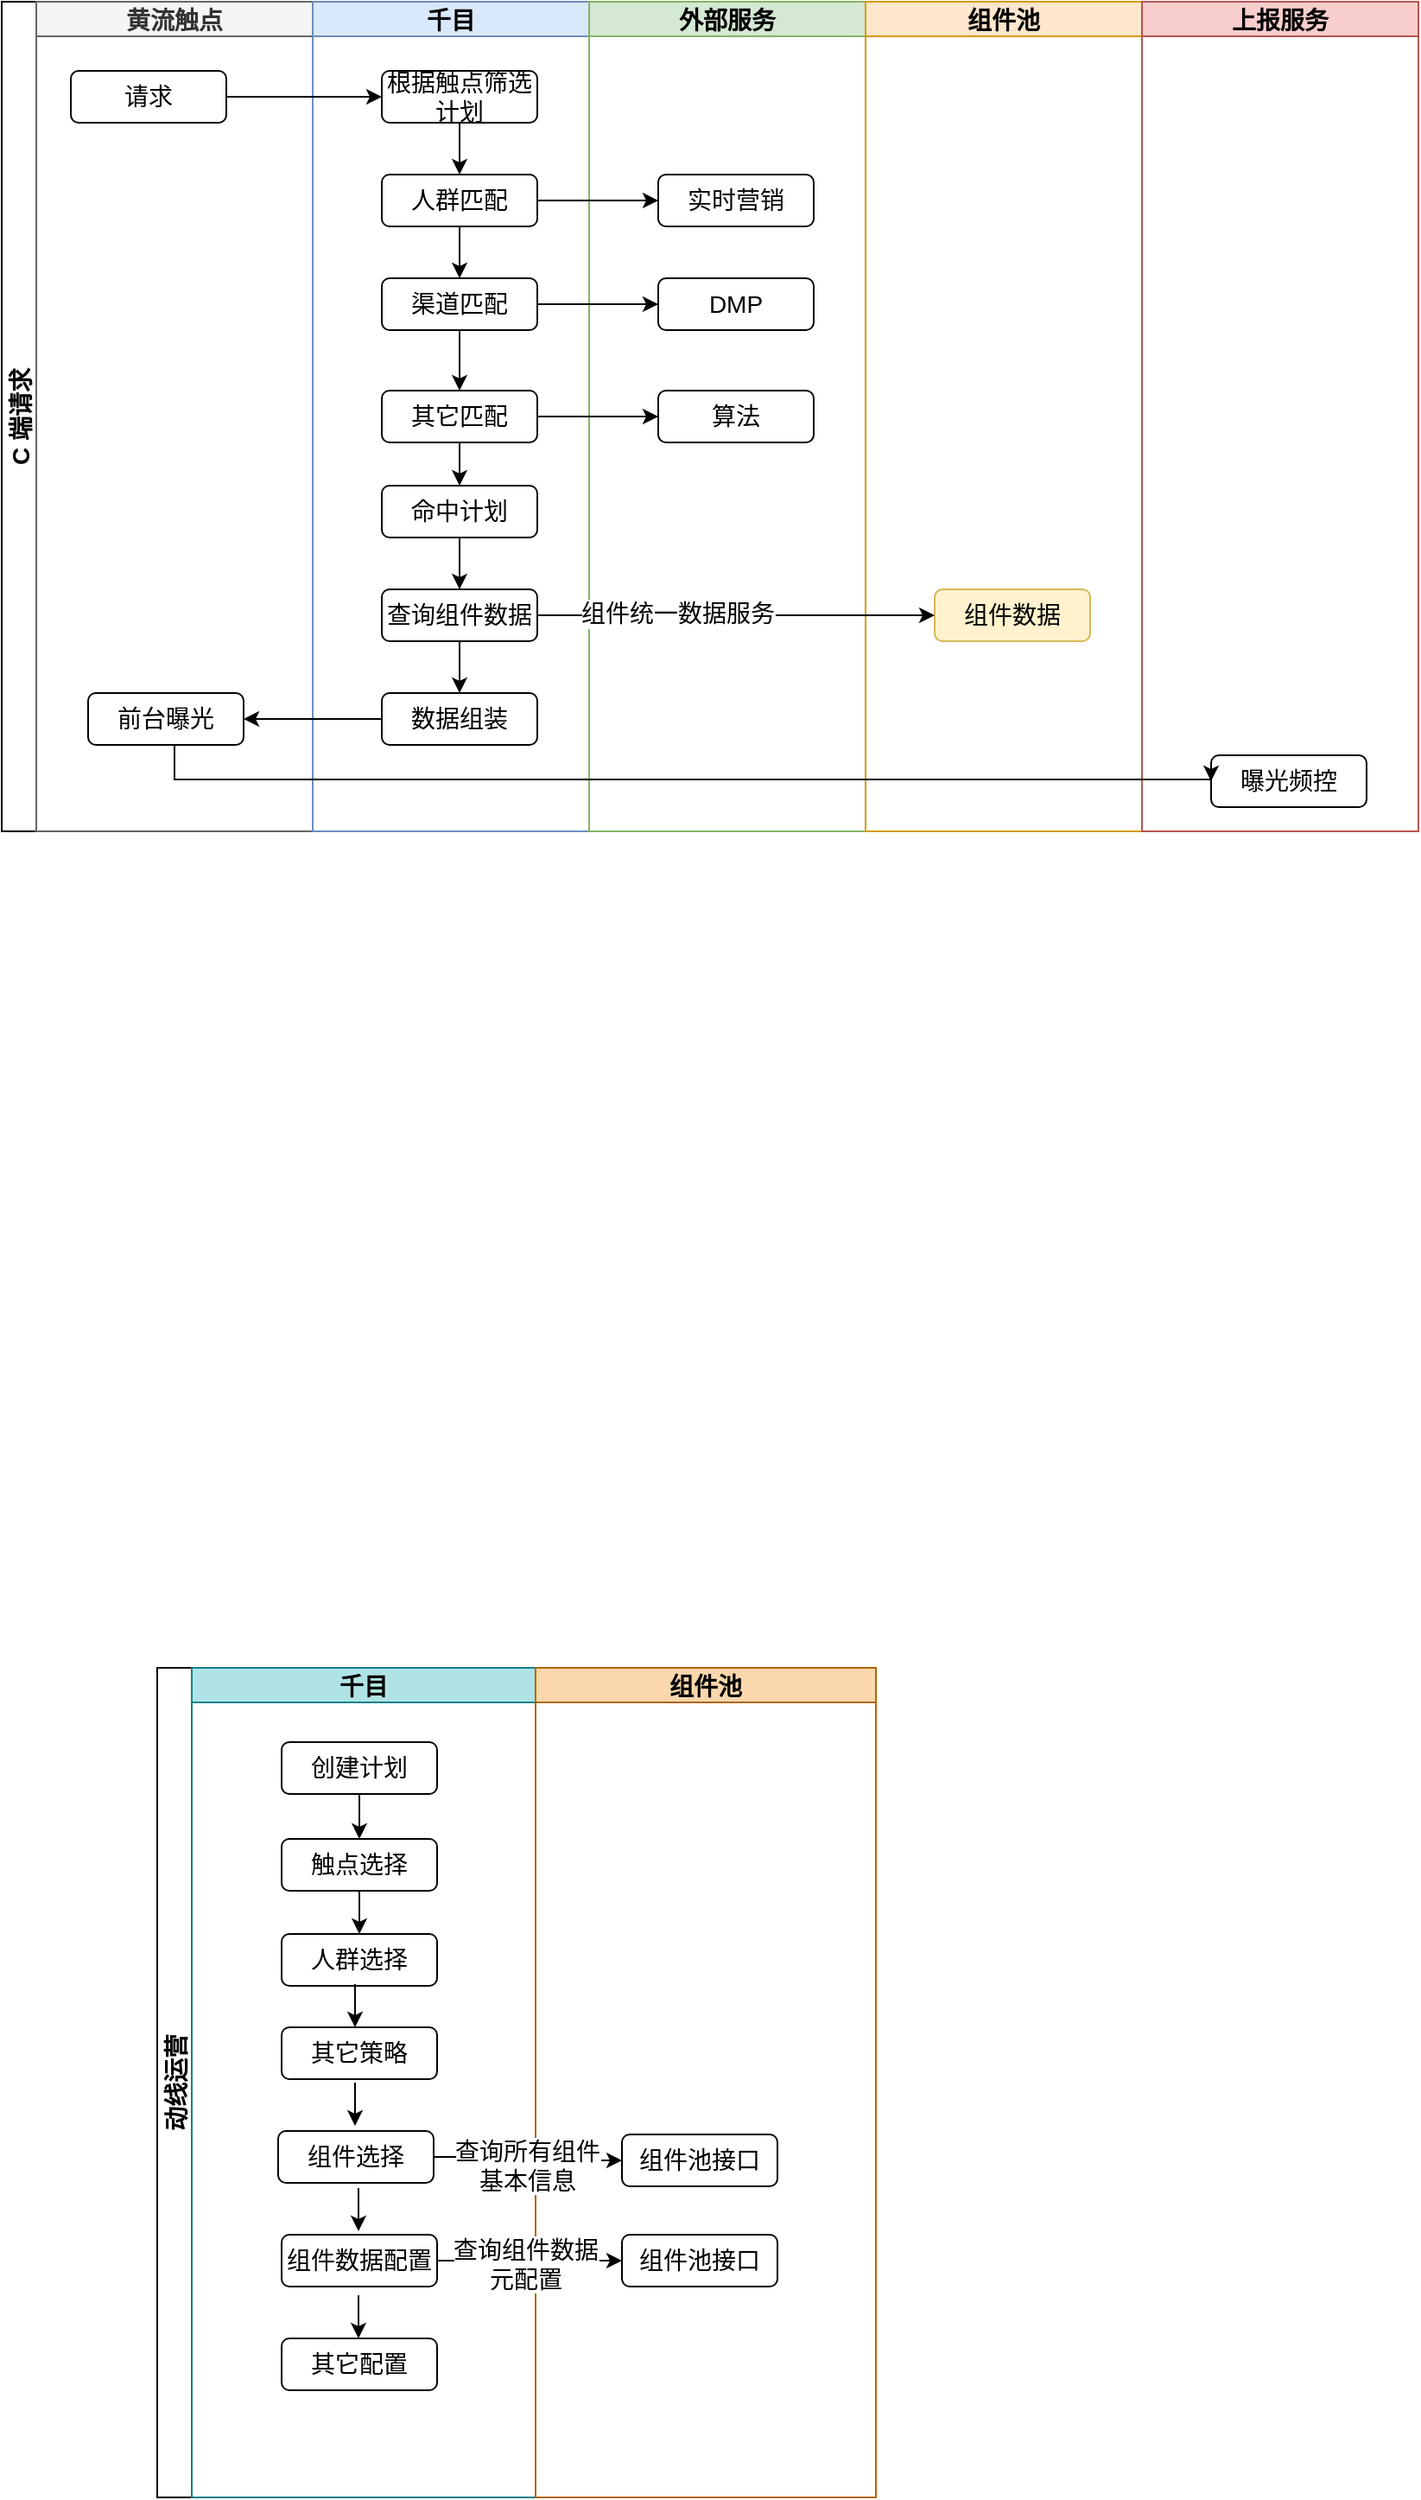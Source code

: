 <mxfile version="20.6.0" type="github">
  <diagram id="prtHgNgQTEPvFCAcTncT" name="Page-1">
    <mxGraphModel dx="1586" dy="763" grid="0" gridSize="10" guides="1" tooltips="1" connect="1" arrows="1" fold="1" page="0" pageScale="1" pageWidth="827" pageHeight="1169" math="0" shadow="0">
      <root>
        <mxCell id="0" />
        <mxCell id="1" parent="0" />
        <mxCell id="0azJCVukNUcqy8HdgQQi-19" value="C 端请求" style="swimlane;childLayout=stackLayout;resizeParent=1;resizeParentMax=0;startSize=20;horizontal=0;horizontalStack=1;fontSize=14;" vertex="1" parent="1">
          <mxGeometry x="-2" y="177" width="820" height="480" as="geometry" />
        </mxCell>
        <mxCell id="0azJCVukNUcqy8HdgQQi-20" value="黄流触点" style="swimlane;startSize=20;fillColor=#f5f5f5;fontColor=#333333;strokeColor=#666666;fontSize=14;" vertex="1" parent="0azJCVukNUcqy8HdgQQi-19">
          <mxGeometry x="20" width="160" height="480" as="geometry" />
        </mxCell>
        <mxCell id="0azJCVukNUcqy8HdgQQi-24" value="请求" style="rounded=1;whiteSpace=wrap;html=1;fontSize=14;" vertex="1" parent="0azJCVukNUcqy8HdgQQi-20">
          <mxGeometry x="20" y="40" width="90" height="30" as="geometry" />
        </mxCell>
        <mxCell id="0azJCVukNUcqy8HdgQQi-54" value="前台曝光" style="rounded=1;whiteSpace=wrap;html=1;fontSize=14;" vertex="1" parent="0azJCVukNUcqy8HdgQQi-20">
          <mxGeometry x="30" y="400" width="90" height="30" as="geometry" />
        </mxCell>
        <mxCell id="0azJCVukNUcqy8HdgQQi-21" value="千目" style="swimlane;startSize=20;fillColor=#dae8fc;strokeColor=#6c8ebf;fontSize=14;" vertex="1" parent="0azJCVukNUcqy8HdgQQi-19">
          <mxGeometry x="180" width="160" height="480" as="geometry" />
        </mxCell>
        <mxCell id="0azJCVukNUcqy8HdgQQi-41" value="" style="edgeStyle=orthogonalEdgeStyle;rounded=0;orthogonalLoop=1;jettySize=auto;html=1;entryX=0.5;entryY=0;entryDx=0;entryDy=0;fontSize=14;" edge="1" parent="0azJCVukNUcqy8HdgQQi-21" source="0azJCVukNUcqy8HdgQQi-25" target="0azJCVukNUcqy8HdgQQi-28">
          <mxGeometry relative="1" as="geometry" />
        </mxCell>
        <mxCell id="0azJCVukNUcqy8HdgQQi-25" value="根据触点筛选计划" style="rounded=1;whiteSpace=wrap;html=1;fontSize=14;" vertex="1" parent="0azJCVukNUcqy8HdgQQi-21">
          <mxGeometry x="40" y="40" width="90" height="30" as="geometry" />
        </mxCell>
        <mxCell id="0azJCVukNUcqy8HdgQQi-42" value="" style="edgeStyle=orthogonalEdgeStyle;rounded=0;orthogonalLoop=1;jettySize=auto;html=1;entryX=0.5;entryY=0;entryDx=0;entryDy=0;fontSize=14;" edge="1" parent="0azJCVukNUcqy8HdgQQi-21" source="0azJCVukNUcqy8HdgQQi-28" target="0azJCVukNUcqy8HdgQQi-29">
          <mxGeometry relative="1" as="geometry" />
        </mxCell>
        <mxCell id="0azJCVukNUcqy8HdgQQi-28" value="人群匹配" style="rounded=1;whiteSpace=wrap;html=1;fontSize=14;" vertex="1" parent="0azJCVukNUcqy8HdgQQi-21">
          <mxGeometry x="40" y="100" width="90" height="30" as="geometry" />
        </mxCell>
        <mxCell id="0azJCVukNUcqy8HdgQQi-43" value="" style="edgeStyle=orthogonalEdgeStyle;rounded=0;orthogonalLoop=1;jettySize=auto;html=1;entryX=0.5;entryY=0;entryDx=0;entryDy=0;fontSize=14;" edge="1" parent="0azJCVukNUcqy8HdgQQi-21" source="0azJCVukNUcqy8HdgQQi-29" target="0azJCVukNUcqy8HdgQQi-30">
          <mxGeometry relative="1" as="geometry">
            <mxPoint x="60" y="210" as="targetPoint" />
          </mxGeometry>
        </mxCell>
        <mxCell id="0azJCVukNUcqy8HdgQQi-29" value="渠道匹配" style="rounded=1;whiteSpace=wrap;html=1;fontSize=14;" vertex="1" parent="0azJCVukNUcqy8HdgQQi-21">
          <mxGeometry x="40" y="160" width="90" height="30" as="geometry" />
        </mxCell>
        <mxCell id="0azJCVukNUcqy8HdgQQi-44" value="" style="edgeStyle=orthogonalEdgeStyle;rounded=0;orthogonalLoop=1;jettySize=auto;html=1;entryX=0.5;entryY=0;entryDx=0;entryDy=0;fontSize=14;" edge="1" parent="0azJCVukNUcqy8HdgQQi-21" source="0azJCVukNUcqy8HdgQQi-30" target="0azJCVukNUcqy8HdgQQi-31">
          <mxGeometry relative="1" as="geometry" />
        </mxCell>
        <mxCell id="0azJCVukNUcqy8HdgQQi-30" value="其它匹配" style="rounded=1;whiteSpace=wrap;html=1;fontSize=14;" vertex="1" parent="0azJCVukNUcqy8HdgQQi-21">
          <mxGeometry x="40" y="225" width="90" height="30" as="geometry" />
        </mxCell>
        <mxCell id="0azJCVukNUcqy8HdgQQi-45" value="" style="edgeStyle=orthogonalEdgeStyle;rounded=0;orthogonalLoop=1;jettySize=auto;html=1;fontSize=14;" edge="1" parent="0azJCVukNUcqy8HdgQQi-21" source="0azJCVukNUcqy8HdgQQi-31" target="0azJCVukNUcqy8HdgQQi-32">
          <mxGeometry relative="1" as="geometry" />
        </mxCell>
        <mxCell id="0azJCVukNUcqy8HdgQQi-31" value="命中计划" style="rounded=1;whiteSpace=wrap;html=1;fontSize=14;" vertex="1" parent="0azJCVukNUcqy8HdgQQi-21">
          <mxGeometry x="40" y="280" width="90" height="30" as="geometry" />
        </mxCell>
        <mxCell id="0azJCVukNUcqy8HdgQQi-51" value="" style="edgeStyle=orthogonalEdgeStyle;rounded=0;orthogonalLoop=1;jettySize=auto;html=1;fontSize=14;" edge="1" parent="0azJCVukNUcqy8HdgQQi-21" source="0azJCVukNUcqy8HdgQQi-32" target="0azJCVukNUcqy8HdgQQi-50">
          <mxGeometry relative="1" as="geometry" />
        </mxCell>
        <mxCell id="0azJCVukNUcqy8HdgQQi-32" value="查询组件数据" style="rounded=1;whiteSpace=wrap;html=1;fontSize=14;" vertex="1" parent="0azJCVukNUcqy8HdgQQi-21">
          <mxGeometry x="40" y="340" width="90" height="30" as="geometry" />
        </mxCell>
        <mxCell id="0azJCVukNUcqy8HdgQQi-50" value="数据组装" style="rounded=1;whiteSpace=wrap;html=1;fontSize=14;" vertex="1" parent="0azJCVukNUcqy8HdgQQi-21">
          <mxGeometry x="40" y="400" width="90" height="30" as="geometry" />
        </mxCell>
        <mxCell id="0azJCVukNUcqy8HdgQQi-22" value="外部服务" style="swimlane;startSize=20;fillColor=#d5e8d4;strokeColor=#82b366;fontSize=14;" vertex="1" parent="0azJCVukNUcqy8HdgQQi-19">
          <mxGeometry x="340" width="160" height="480" as="geometry" />
        </mxCell>
        <mxCell id="0azJCVukNUcqy8HdgQQi-35" value="实时营销" style="rounded=1;whiteSpace=wrap;html=1;fontSize=14;" vertex="1" parent="0azJCVukNUcqy8HdgQQi-22">
          <mxGeometry x="40" y="100" width="90" height="30" as="geometry" />
        </mxCell>
        <mxCell id="0azJCVukNUcqy8HdgQQi-36" value="DMP" style="rounded=1;whiteSpace=wrap;html=1;fontSize=14;" vertex="1" parent="0azJCVukNUcqy8HdgQQi-22">
          <mxGeometry x="40" y="160" width="90" height="30" as="geometry" />
        </mxCell>
        <mxCell id="0azJCVukNUcqy8HdgQQi-37" value="算法" style="rounded=1;whiteSpace=wrap;html=1;fontSize=14;" vertex="1" parent="0azJCVukNUcqy8HdgQQi-22">
          <mxGeometry x="40" y="225" width="90" height="30" as="geometry" />
        </mxCell>
        <mxCell id="0azJCVukNUcqy8HdgQQi-60" value="组件池" style="swimlane;startSize=20;fillColor=#ffe6cc;strokeColor=#d79b00;fontSize=14;" vertex="1" parent="0azJCVukNUcqy8HdgQQi-19">
          <mxGeometry x="500" width="160" height="480" as="geometry" />
        </mxCell>
        <mxCell id="0azJCVukNUcqy8HdgQQi-47" value="组件数据" style="rounded=1;whiteSpace=wrap;html=1;fillColor=#fff2cc;strokeColor=#d6b656;fontSize=14;" vertex="1" parent="0azJCVukNUcqy8HdgQQi-60">
          <mxGeometry x="40" y="340" width="90" height="30" as="geometry" />
        </mxCell>
        <mxCell id="0azJCVukNUcqy8HdgQQi-67" value="上报服务" style="swimlane;startSize=20;fillColor=#f8cecc;strokeColor=#b85450;fontSize=14;" vertex="1" parent="0azJCVukNUcqy8HdgQQi-19">
          <mxGeometry x="660" width="160" height="480" as="geometry" />
        </mxCell>
        <mxCell id="0azJCVukNUcqy8HdgQQi-68" value="曝光频控" style="rounded=1;whiteSpace=wrap;html=1;fontSize=14;" vertex="1" parent="0azJCVukNUcqy8HdgQQi-67">
          <mxGeometry x="40" y="436" width="90" height="30" as="geometry" />
        </mxCell>
        <mxCell id="0azJCVukNUcqy8HdgQQi-27" value="" style="edgeStyle=orthogonalEdgeStyle;rounded=0;orthogonalLoop=1;jettySize=auto;html=1;fontSize=14;" edge="1" parent="0azJCVukNUcqy8HdgQQi-19" source="0azJCVukNUcqy8HdgQQi-24" target="0azJCVukNUcqy8HdgQQi-25">
          <mxGeometry relative="1" as="geometry" />
        </mxCell>
        <mxCell id="0azJCVukNUcqy8HdgQQi-38" style="edgeStyle=orthogonalEdgeStyle;rounded=0;orthogonalLoop=1;jettySize=auto;html=1;exitX=1;exitY=0.5;exitDx=0;exitDy=0;entryX=0;entryY=0.5;entryDx=0;entryDy=0;fontSize=14;" edge="1" parent="0azJCVukNUcqy8HdgQQi-19" source="0azJCVukNUcqy8HdgQQi-28" target="0azJCVukNUcqy8HdgQQi-35">
          <mxGeometry relative="1" as="geometry" />
        </mxCell>
        <mxCell id="0azJCVukNUcqy8HdgQQi-39" style="edgeStyle=orthogonalEdgeStyle;rounded=0;orthogonalLoop=1;jettySize=auto;html=1;fontSize=14;" edge="1" parent="0azJCVukNUcqy8HdgQQi-19" source="0azJCVukNUcqy8HdgQQi-29" target="0azJCVukNUcqy8HdgQQi-36">
          <mxGeometry relative="1" as="geometry" />
        </mxCell>
        <mxCell id="0azJCVukNUcqy8HdgQQi-40" value="" style="edgeStyle=orthogonalEdgeStyle;rounded=0;orthogonalLoop=1;jettySize=auto;html=1;fontSize=14;" edge="1" parent="0azJCVukNUcqy8HdgQQi-19" source="0azJCVukNUcqy8HdgQQi-30" target="0azJCVukNUcqy8HdgQQi-37">
          <mxGeometry relative="1" as="geometry" />
        </mxCell>
        <mxCell id="0azJCVukNUcqy8HdgQQi-55" value="" style="edgeStyle=orthogonalEdgeStyle;rounded=0;orthogonalLoop=1;jettySize=auto;html=1;fontSize=14;" edge="1" parent="0azJCVukNUcqy8HdgQQi-19" source="0azJCVukNUcqy8HdgQQi-50" target="0azJCVukNUcqy8HdgQQi-54">
          <mxGeometry relative="1" as="geometry" />
        </mxCell>
        <mxCell id="0azJCVukNUcqy8HdgQQi-48" style="edgeStyle=orthogonalEdgeStyle;rounded=0;orthogonalLoop=1;jettySize=auto;html=1;entryX=0;entryY=0.5;entryDx=0;entryDy=0;fontSize=14;" edge="1" parent="0azJCVukNUcqy8HdgQQi-19" source="0azJCVukNUcqy8HdgQQi-32" target="0azJCVukNUcqy8HdgQQi-47">
          <mxGeometry relative="1" as="geometry" />
        </mxCell>
        <mxCell id="0azJCVukNUcqy8HdgQQi-49" value="组件统一数据服务" style="edgeLabel;html=1;align=center;verticalAlign=middle;resizable=0;points=[];fontSize=14;" vertex="1" connectable="0" parent="0azJCVukNUcqy8HdgQQi-48">
          <mxGeometry relative="1" as="geometry">
            <mxPoint x="-34" y="-1" as="offset" />
          </mxGeometry>
        </mxCell>
        <mxCell id="0azJCVukNUcqy8HdgQQi-69" style="edgeStyle=orthogonalEdgeStyle;rounded=0;orthogonalLoop=1;jettySize=auto;html=1;entryX=0;entryY=0.5;entryDx=0;entryDy=0;fontSize=14;" edge="1" parent="0azJCVukNUcqy8HdgQQi-19" source="0azJCVukNUcqy8HdgQQi-54" target="0azJCVukNUcqy8HdgQQi-68">
          <mxGeometry relative="1" as="geometry">
            <Array as="points">
              <mxPoint x="100" y="450" />
              <mxPoint x="700" y="450" />
            </Array>
          </mxGeometry>
        </mxCell>
        <mxCell id="0azJCVukNUcqy8HdgQQi-113" value="动线运营" style="swimlane;childLayout=stackLayout;resizeParent=1;resizeParentMax=0;startSize=20;horizontal=0;horizontalStack=1;fontSize=14;" vertex="1" parent="1">
          <mxGeometry x="88" y="1141" width="416" height="480" as="geometry" />
        </mxCell>
        <mxCell id="0azJCVukNUcqy8HdgQQi-114" value="千目" style="swimlane;startSize=20;fontSize=14;fillColor=#b0e3e6;strokeColor=#0e8088;" vertex="1" parent="0azJCVukNUcqy8HdgQQi-113">
          <mxGeometry x="20" width="199" height="480" as="geometry" />
        </mxCell>
        <mxCell id="0azJCVukNUcqy8HdgQQi-132" value="" style="edgeStyle=orthogonalEdgeStyle;rounded=0;orthogonalLoop=1;jettySize=auto;html=1;fontSize=14;entryX=0.5;entryY=0;entryDx=0;entryDy=0;" edge="1" parent="0azJCVukNUcqy8HdgQQi-114" source="0azJCVukNUcqy8HdgQQi-117" target="0azJCVukNUcqy8HdgQQi-118">
          <mxGeometry relative="1" as="geometry" />
        </mxCell>
        <mxCell id="0azJCVukNUcqy8HdgQQi-117" value="创建计划" style="rounded=1;whiteSpace=wrap;html=1;fontSize=14;" vertex="1" parent="0azJCVukNUcqy8HdgQQi-114">
          <mxGeometry x="52" y="43" width="90" height="30" as="geometry" />
        </mxCell>
        <mxCell id="0azJCVukNUcqy8HdgQQi-133" value="" style="edgeStyle=orthogonalEdgeStyle;rounded=0;orthogonalLoop=1;jettySize=auto;html=1;fontSize=14;" edge="1" parent="0azJCVukNUcqy8HdgQQi-114" source="0azJCVukNUcqy8HdgQQi-118" target="0azJCVukNUcqy8HdgQQi-119">
          <mxGeometry relative="1" as="geometry" />
        </mxCell>
        <mxCell id="0azJCVukNUcqy8HdgQQi-118" value="触点选择" style="rounded=1;whiteSpace=wrap;html=1;fontSize=14;" vertex="1" parent="0azJCVukNUcqy8HdgQQi-114">
          <mxGeometry x="52" y="99" width="90" height="30" as="geometry" />
        </mxCell>
        <mxCell id="0azJCVukNUcqy8HdgQQi-119" value="人群选择" style="rounded=1;whiteSpace=wrap;html=1;fontSize=14;" vertex="1" parent="0azJCVukNUcqy8HdgQQi-114">
          <mxGeometry x="52" y="154" width="90" height="30" as="geometry" />
        </mxCell>
        <mxCell id="0azJCVukNUcqy8HdgQQi-120" value="其它策略" style="rounded=1;whiteSpace=wrap;html=1;fontSize=14;" vertex="1" parent="0azJCVukNUcqy8HdgQQi-114">
          <mxGeometry x="52" y="208" width="90" height="30" as="geometry" />
        </mxCell>
        <mxCell id="0azJCVukNUcqy8HdgQQi-121" value="组件选择" style="rounded=1;whiteSpace=wrap;html=1;fontSize=14;" vertex="1" parent="0azJCVukNUcqy8HdgQQi-114">
          <mxGeometry x="50" y="268" width="90" height="30" as="geometry" />
        </mxCell>
        <mxCell id="0azJCVukNUcqy8HdgQQi-122" value="组件数据配置" style="rounded=1;whiteSpace=wrap;html=1;fontSize=14;" vertex="1" parent="0azJCVukNUcqy8HdgQQi-114">
          <mxGeometry x="52" y="328" width="90" height="30" as="geometry" />
        </mxCell>
        <mxCell id="0azJCVukNUcqy8HdgQQi-123" value="其它配置" style="rounded=1;whiteSpace=wrap;html=1;fontSize=14;" vertex="1" parent="0azJCVukNUcqy8HdgQQi-114">
          <mxGeometry x="52" y="388" width="90" height="30" as="geometry" />
        </mxCell>
        <mxCell id="0azJCVukNUcqy8HdgQQi-134" value="" style="edgeStyle=orthogonalEdgeStyle;rounded=0;orthogonalLoop=1;jettySize=auto;html=1;fontSize=14;" edge="1" parent="0azJCVukNUcqy8HdgQQi-114">
          <mxGeometry relative="1" as="geometry">
            <mxPoint x="94.5" y="183" as="sourcePoint" />
            <mxPoint x="94.5" y="208" as="targetPoint" />
          </mxGeometry>
        </mxCell>
        <mxCell id="0azJCVukNUcqy8HdgQQi-135" value="" style="edgeStyle=orthogonalEdgeStyle;rounded=0;orthogonalLoop=1;jettySize=auto;html=1;fontSize=14;" edge="1" parent="0azJCVukNUcqy8HdgQQi-114">
          <mxGeometry relative="1" as="geometry">
            <mxPoint x="94.5" y="240" as="sourcePoint" />
            <mxPoint x="94.5" y="265" as="targetPoint" />
          </mxGeometry>
        </mxCell>
        <mxCell id="0azJCVukNUcqy8HdgQQi-136" value="" style="edgeStyle=orthogonalEdgeStyle;rounded=0;orthogonalLoop=1;jettySize=auto;html=1;fontSize=14;" edge="1" parent="0azJCVukNUcqy8HdgQQi-114">
          <mxGeometry relative="1" as="geometry">
            <mxPoint x="96.5" y="301" as="sourcePoint" />
            <mxPoint x="96.5" y="326" as="targetPoint" />
            <Array as="points">
              <mxPoint x="96.5" y="310" />
              <mxPoint x="96.5" y="310" />
            </Array>
          </mxGeometry>
        </mxCell>
        <mxCell id="0azJCVukNUcqy8HdgQQi-137" value="" style="edgeStyle=orthogonalEdgeStyle;rounded=0;orthogonalLoop=1;jettySize=auto;html=1;fontSize=14;" edge="1" parent="0azJCVukNUcqy8HdgQQi-114">
          <mxGeometry relative="1" as="geometry">
            <mxPoint x="96.5" y="363" as="sourcePoint" />
            <mxPoint x="96.5" y="388" as="targetPoint" />
            <Array as="points">
              <mxPoint x="96.5" y="372" />
              <mxPoint x="96.5" y="372" />
            </Array>
          </mxGeometry>
        </mxCell>
        <mxCell id="0azJCVukNUcqy8HdgQQi-115" value="组件池" style="swimlane;startSize=20;fontSize=14;fillColor=#fad7ac;strokeColor=#b46504;" vertex="1" parent="0azJCVukNUcqy8HdgQQi-113">
          <mxGeometry x="219" width="197" height="480" as="geometry" />
        </mxCell>
        <mxCell id="0azJCVukNUcqy8HdgQQi-124" value="组件池接口" style="rounded=1;whiteSpace=wrap;html=1;fontSize=14;" vertex="1" parent="0azJCVukNUcqy8HdgQQi-115">
          <mxGeometry x="50" y="270" width="90" height="30" as="geometry" />
        </mxCell>
        <mxCell id="0azJCVukNUcqy8HdgQQi-125" value="组件池接口" style="rounded=1;whiteSpace=wrap;html=1;fontSize=14;" vertex="1" parent="0azJCVukNUcqy8HdgQQi-115">
          <mxGeometry x="50" y="328" width="90" height="30" as="geometry" />
        </mxCell>
        <mxCell id="0azJCVukNUcqy8HdgQQi-126" style="edgeStyle=orthogonalEdgeStyle;rounded=0;orthogonalLoop=1;jettySize=auto;html=1;entryX=0;entryY=0.5;entryDx=0;entryDy=0;fontSize=14;" edge="1" parent="0azJCVukNUcqy8HdgQQi-113" source="0azJCVukNUcqy8HdgQQi-121" target="0azJCVukNUcqy8HdgQQi-124">
          <mxGeometry relative="1" as="geometry" />
        </mxCell>
        <mxCell id="0azJCVukNUcqy8HdgQQi-127" value="查询所有组件&lt;br&gt;基本信息" style="edgeLabel;html=1;align=center;verticalAlign=middle;resizable=0;points=[];fontSize=14;" vertex="1" connectable="0" parent="0azJCVukNUcqy8HdgQQi-126">
          <mxGeometry x="0.098" y="-2" relative="1" as="geometry">
            <mxPoint x="-5" y="1" as="offset" />
          </mxGeometry>
        </mxCell>
        <mxCell id="0azJCVukNUcqy8HdgQQi-128" style="edgeStyle=orthogonalEdgeStyle;rounded=0;orthogonalLoop=1;jettySize=auto;html=1;entryX=0;entryY=0.5;entryDx=0;entryDy=0;fontSize=14;" edge="1" parent="0azJCVukNUcqy8HdgQQi-113" source="0azJCVukNUcqy8HdgQQi-122" target="0azJCVukNUcqy8HdgQQi-125">
          <mxGeometry relative="1" as="geometry" />
        </mxCell>
        <mxCell id="0azJCVukNUcqy8HdgQQi-129" value="查询组件数据&lt;br&gt;元配置" style="edgeLabel;html=1;align=center;verticalAlign=middle;resizable=0;points=[];fontSize=14;" vertex="1" connectable="0" parent="0azJCVukNUcqy8HdgQQi-128">
          <mxGeometry x="-0.191" relative="1" as="geometry">
            <mxPoint x="7" y="2" as="offset" />
          </mxGeometry>
        </mxCell>
      </root>
    </mxGraphModel>
  </diagram>
</mxfile>
